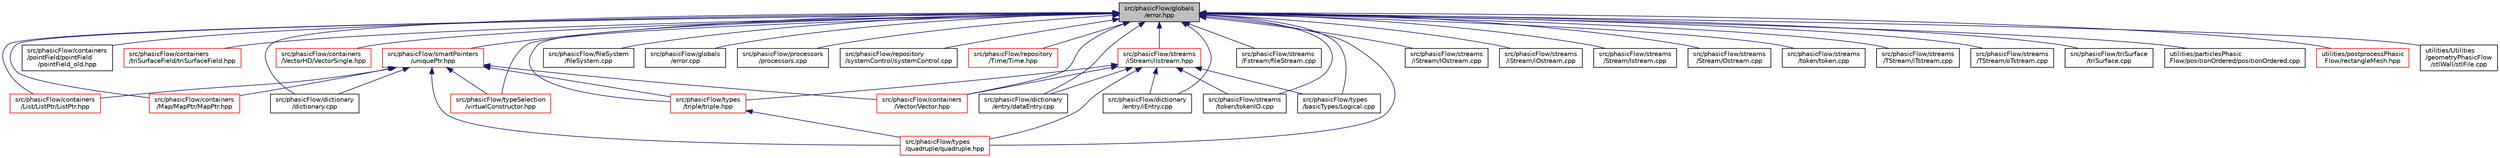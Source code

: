digraph "src/phasicFlow/globals/error.hpp"
{
 // LATEX_PDF_SIZE
  edge [fontname="Helvetica",fontsize="10",labelfontname="Helvetica",labelfontsize="10"];
  node [fontname="Helvetica",fontsize="10",shape=record];
  Node1 [label="src/phasicFlow/globals\l/error.hpp",height=0.2,width=0.4,color="black", fillcolor="grey75", style="filled", fontcolor="black",tooltip=" "];
  Node1 -> Node2 [dir="back",color="midnightblue",fontsize="10",style="solid",fontname="Helvetica"];
  Node2 [label="src/phasicFlow/containers\l/List/ListPtr/ListPtr.hpp",height=0.2,width=0.4,color="red", fillcolor="white", style="filled",URL="$ListPtr_8hpp.html",tooltip=" "];
  Node1 -> Node165 [dir="back",color="midnightblue",fontsize="10",style="solid",fontname="Helvetica"];
  Node165 [label="src/phasicFlow/containers\l/Map/MapPtr/MapPtr.hpp",height=0.2,width=0.4,color="red", fillcolor="white", style="filled",URL="$MapPtr_8hpp.html",tooltip=" "];
  Node1 -> Node127 [dir="back",color="midnightblue",fontsize="10",style="solid",fontname="Helvetica"];
  Node127 [label="src/phasicFlow/containers\l/pointField/pointField\l/pointField_old.hpp",height=0.2,width=0.4,color="black", fillcolor="white", style="filled",URL="$pointField__old_8hpp.html",tooltip=" "];
  Node1 -> Node294 [dir="back",color="midnightblue",fontsize="10",style="solid",fontname="Helvetica"];
  Node294 [label="src/phasicFlow/containers\l/triSurfaceField/triSurfaceField.hpp",height=0.2,width=0.4,color="red", fillcolor="white", style="filled",URL="$triSurfaceField_8hpp.html",tooltip=" "];
  Node1 -> Node298 [dir="back",color="midnightblue",fontsize="10",style="solid",fontname="Helvetica"];
  Node298 [label="src/phasicFlow/containers\l/Vector/Vector.hpp",height=0.2,width=0.4,color="red", fillcolor="white", style="filled",URL="$Vector_8hpp.html",tooltip=" "];
  Node1 -> Node342 [dir="back",color="midnightblue",fontsize="10",style="solid",fontname="Helvetica"];
  Node342 [label="src/phasicFlow/containers\l/VectorHD/VectorSingle.hpp",height=0.2,width=0.4,color="red", fillcolor="white", style="filled",URL="$VectorSingle_8hpp.html",tooltip=" "];
  Node1 -> Node187 [dir="back",color="midnightblue",fontsize="10",style="solid",fontname="Helvetica"];
  Node187 [label="src/phasicFlow/dictionary\l/dictionary.cpp",height=0.2,width=0.4,color="black", fillcolor="white", style="filled",URL="$dictionary_8cpp.html",tooltip=" "];
  Node1 -> Node188 [dir="back",color="midnightblue",fontsize="10",style="solid",fontname="Helvetica"];
  Node188 [label="src/phasicFlow/dictionary\l/entry/dataEntry.cpp",height=0.2,width=0.4,color="black", fillcolor="white", style="filled",URL="$dataEntry_8cpp.html",tooltip=" "];
  Node1 -> Node189 [dir="back",color="midnightblue",fontsize="10",style="solid",fontname="Helvetica"];
  Node189 [label="src/phasicFlow/dictionary\l/entry/iEntry.cpp",height=0.2,width=0.4,color="black", fillcolor="white", style="filled",URL="$iEntry_8cpp.html",tooltip=" "];
  Node1 -> Node343 [dir="back",color="midnightblue",fontsize="10",style="solid",fontname="Helvetica"];
  Node343 [label="src/phasicFlow/fileSystem\l/fileSystem.cpp",height=0.2,width=0.4,color="black", fillcolor="white", style="filled",URL="$fileSystem_8cpp.html",tooltip=" "];
  Node1 -> Node344 [dir="back",color="midnightblue",fontsize="10",style="solid",fontname="Helvetica"];
  Node344 [label="src/phasicFlow/globals\l/error.cpp",height=0.2,width=0.4,color="black", fillcolor="white", style="filled",URL="$error_8cpp.html",tooltip=" "];
  Node1 -> Node345 [dir="back",color="midnightblue",fontsize="10",style="solid",fontname="Helvetica"];
  Node345 [label="src/phasicFlow/processors\l/processors.cpp",height=0.2,width=0.4,color="black", fillcolor="white", style="filled",URL="$processors_8cpp.html",tooltip=" "];
  Node1 -> Node148 [dir="back",color="midnightblue",fontsize="10",style="solid",fontname="Helvetica"];
  Node148 [label="src/phasicFlow/repository\l/systemControl/systemControl.cpp",height=0.2,width=0.4,color="black", fillcolor="white", style="filled",URL="$systemControl_8cpp.html",tooltip=" "];
  Node1 -> Node143 [dir="back",color="midnightblue",fontsize="10",style="solid",fontname="Helvetica"];
  Node143 [label="src/phasicFlow/repository\l/Time/Time.hpp",height=0.2,width=0.4,color="red", fillcolor="white", style="filled",URL="$Time_8hpp.html",tooltip=" "];
  Node1 -> Node346 [dir="back",color="midnightblue",fontsize="10",style="solid",fontname="Helvetica"];
  Node346 [label="src/phasicFlow/smartPointers\l/uniquePtr.hpp",height=0.2,width=0.4,color="red", fillcolor="white", style="filled",URL="$uniquePtr_8hpp.html",tooltip=" "];
  Node346 -> Node2 [dir="back",color="midnightblue",fontsize="10",style="solid",fontname="Helvetica"];
  Node346 -> Node165 [dir="back",color="midnightblue",fontsize="10",style="solid",fontname="Helvetica"];
  Node346 -> Node298 [dir="back",color="midnightblue",fontsize="10",style="solid",fontname="Helvetica"];
  Node346 -> Node187 [dir="back",color="midnightblue",fontsize="10",style="solid",fontname="Helvetica"];
  Node346 -> Node393 [dir="back",color="midnightblue",fontsize="10",style="solid",fontname="Helvetica"];
  Node393 [label="src/phasicFlow/types\l/quadruple/quadruple.hpp",height=0.2,width=0.4,color="red", fillcolor="white", style="filled",URL="$quadruple_8hpp.html",tooltip=" "];
  Node346 -> Node467 [dir="back",color="midnightblue",fontsize="10",style="solid",fontname="Helvetica"];
  Node467 [label="src/phasicFlow/types\l/triple/triple.hpp",height=0.2,width=0.4,color="red", fillcolor="white", style="filled",URL="$triple_8hpp.html",tooltip=" "];
  Node467 -> Node393 [dir="back",color="midnightblue",fontsize="10",style="solid",fontname="Helvetica"];
  Node346 -> Node427 [dir="back",color="midnightblue",fontsize="10",style="solid",fontname="Helvetica"];
  Node427 [label="src/phasicFlow/typeSelection\l/virtualConstructor.hpp",height=0.2,width=0.4,color="red", fillcolor="white", style="filled",URL="$virtualConstructor_8hpp.html",tooltip=" "];
  Node1 -> Node360 [dir="back",color="midnightblue",fontsize="10",style="solid",fontname="Helvetica"];
  Node360 [label="src/phasicFlow/streams\l/Fstream/fileStream.cpp",height=0.2,width=0.4,color="black", fillcolor="white", style="filled",URL="$fileStream_8cpp.html",tooltip=" "];
  Node1 -> Node468 [dir="back",color="midnightblue",fontsize="10",style="solid",fontname="Helvetica"];
  Node468 [label="src/phasicFlow/streams\l/iStream/iIstream.hpp",height=0.2,width=0.4,color="red", fillcolor="white", style="filled",URL="$iIstream_8hpp.html",tooltip=" "];
  Node468 -> Node298 [dir="back",color="midnightblue",fontsize="10",style="solid",fontname="Helvetica"];
  Node468 -> Node188 [dir="back",color="midnightblue",fontsize="10",style="solid",fontname="Helvetica"];
  Node468 -> Node189 [dir="back",color="midnightblue",fontsize="10",style="solid",fontname="Helvetica"];
  Node468 -> Node472 [dir="back",color="midnightblue",fontsize="10",style="solid",fontname="Helvetica"];
  Node472 [label="src/phasicFlow/streams\l/token/tokenIO.cpp",height=0.2,width=0.4,color="black", fillcolor="white", style="filled",URL="$tokenIO_8cpp.html",tooltip=" "];
  Node468 -> Node473 [dir="back",color="midnightblue",fontsize="10",style="solid",fontname="Helvetica"];
  Node473 [label="src/phasicFlow/types\l/basicTypes/Logical.cpp",height=0.2,width=0.4,color="black", fillcolor="white", style="filled",URL="$Logical_8cpp.html",tooltip=" "];
  Node468 -> Node393 [dir="back",color="midnightblue",fontsize="10",style="solid",fontname="Helvetica"];
  Node468 -> Node467 [dir="back",color="midnightblue",fontsize="10",style="solid",fontname="Helvetica"];
  Node1 -> Node474 [dir="back",color="midnightblue",fontsize="10",style="solid",fontname="Helvetica"];
  Node474 [label="src/phasicFlow/streams\l/iStream/IOstream.cpp",height=0.2,width=0.4,color="black", fillcolor="white", style="filled",URL="$IOstream_8cpp.html",tooltip=" "];
  Node1 -> Node475 [dir="back",color="midnightblue",fontsize="10",style="solid",fontname="Helvetica"];
  Node475 [label="src/phasicFlow/streams\l/iStream/iOstream.cpp",height=0.2,width=0.4,color="black", fillcolor="white", style="filled",URL="$iOstream_8cpp.html",tooltip=" "];
  Node1 -> Node471 [dir="back",color="midnightblue",fontsize="10",style="solid",fontname="Helvetica"];
  Node471 [label="src/phasicFlow/streams\l/Stream/Istream.cpp",height=0.2,width=0.4,color="black", fillcolor="white", style="filled",URL="$Istream_8cpp.html",tooltip=" "];
  Node1 -> Node476 [dir="back",color="midnightblue",fontsize="10",style="solid",fontname="Helvetica"];
  Node476 [label="src/phasicFlow/streams\l/Stream/Ostream.cpp",height=0.2,width=0.4,color="black", fillcolor="white", style="filled",URL="$Ostream_8cpp.html",tooltip=" "];
  Node1 -> Node477 [dir="back",color="midnightblue",fontsize="10",style="solid",fontname="Helvetica"];
  Node477 [label="src/phasicFlow/streams\l/token/token.cpp",height=0.2,width=0.4,color="black", fillcolor="white", style="filled",URL="$token_8cpp.html",tooltip=" "];
  Node1 -> Node472 [dir="back",color="midnightblue",fontsize="10",style="solid",fontname="Helvetica"];
  Node1 -> Node382 [dir="back",color="midnightblue",fontsize="10",style="solid",fontname="Helvetica"];
  Node382 [label="src/phasicFlow/streams\l/TStream/iTstream.cpp",height=0.2,width=0.4,color="black", fillcolor="white", style="filled",URL="$iTstream_8cpp.html",tooltip=" "];
  Node1 -> Node384 [dir="back",color="midnightblue",fontsize="10",style="solid",fontname="Helvetica"];
  Node384 [label="src/phasicFlow/streams\l/TStream/oTstream.cpp",height=0.2,width=0.4,color="black", fillcolor="white", style="filled",URL="$oTstream_8cpp.html",tooltip=" "];
  Node1 -> Node305 [dir="back",color="midnightblue",fontsize="10",style="solid",fontname="Helvetica"];
  Node305 [label="src/phasicFlow/triSurface\l/triSurface.cpp",height=0.2,width=0.4,color="black", fillcolor="white", style="filled",URL="$triSurface_8cpp.html",tooltip=" "];
  Node1 -> Node473 [dir="back",color="midnightblue",fontsize="10",style="solid",fontname="Helvetica"];
  Node1 -> Node393 [dir="back",color="midnightblue",fontsize="10",style="solid",fontname="Helvetica"];
  Node1 -> Node467 [dir="back",color="midnightblue",fontsize="10",style="solid",fontname="Helvetica"];
  Node1 -> Node427 [dir="back",color="midnightblue",fontsize="10",style="solid",fontname="Helvetica"];
  Node1 -> Node282 [dir="back",color="midnightblue",fontsize="10",style="solid",fontname="Helvetica"];
  Node282 [label="utilities/particlesPhasic\lFlow/positionOrdered/positionOrdered.cpp",height=0.2,width=0.4,color="black", fillcolor="white", style="filled",URL="$positionOrdered_8cpp.html",tooltip=" "];
  Node1 -> Node263 [dir="back",color="midnightblue",fontsize="10",style="solid",fontname="Helvetica"];
  Node263 [label="utilities/postprocessPhasic\lFlow/rectangleMesh.hpp",height=0.2,width=0.4,color="red", fillcolor="white", style="filled",URL="$rectangleMesh_8hpp.html",tooltip=" "];
  Node1 -> Node161 [dir="back",color="midnightblue",fontsize="10",style="solid",fontname="Helvetica"];
  Node161 [label="utilities/Utilities\l/geometryPhasicFlow\l/stlWall/stlFile.cpp",height=0.2,width=0.4,color="black", fillcolor="white", style="filled",URL="$stlFile_8cpp.html",tooltip=" "];
}
